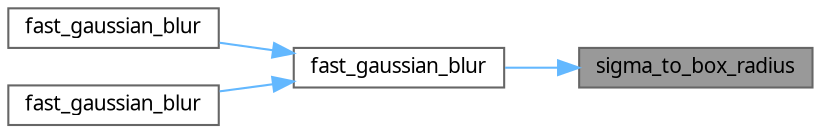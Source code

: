 digraph "sigma_to_box_radius"
{
 // INTERACTIVE_SVG=YES
 // LATEX_PDF_SIZE
  bgcolor="transparent";
  edge [fontname=Verdana,fontsize=10,labelfontname=Verdana,labelfontsize=10];
  node [fontname=Verdana,fontsize=10,shape=box,height=0.2,width=0.4];
  rankdir="RL";
  Node1 [id="Node000001",label="sigma_to_box_radius",height=0.2,width=0.4,color="gray40", fillcolor="grey60", style="filled", fontcolor="black",tooltip="This function converts the standard deviation of Gaussian blur into a box radius for each box blur pa..."];
  Node1 -> Node2 [id="edge1_Node000001_Node000002",dir="back",color="steelblue1",style="solid",tooltip=" "];
  Node2 [id="Node000002",label="fast_gaussian_blur",height=0.2,width=0.4,color="grey40", fillcolor="white", style="filled",URL="$a38960.html#a3aed1f2a21abcb43846f95bf0931c4c0",tooltip="This function performs a fast Gaussian blur. Templated by buffer data type T and number of passes N."];
  Node2 -> Node3 [id="edge2_Node000002_Node000003",dir="back",color="steelblue1",style="solid",tooltip=" "];
  Node3 [id="Node000003",label="fast_gaussian_blur",height=0.2,width=0.4,color="grey40", fillcolor="white", style="filled",URL="$a38960.html#a67f93aa96b4c2cb1a24f84cc13b64492",tooltip="Utility template dispatcher function for fast_gaussian_blur. Templated by buffer data type T and bord..."];
  Node2 -> Node4 [id="edge3_Node000002_Node000004",dir="back",color="steelblue1",style="solid",tooltip=" "];
  Node4 [id="Node000004",label="fast_gaussian_blur",height=0.2,width=0.4,color="grey40", fillcolor="white", style="filled",URL="$a38960.html#aa8104d5030ecfebaa17efe3b7dcab257",tooltip="Utility template dispatcher function for fast_gaussian_blur. Templated by buffer data type."];
}
